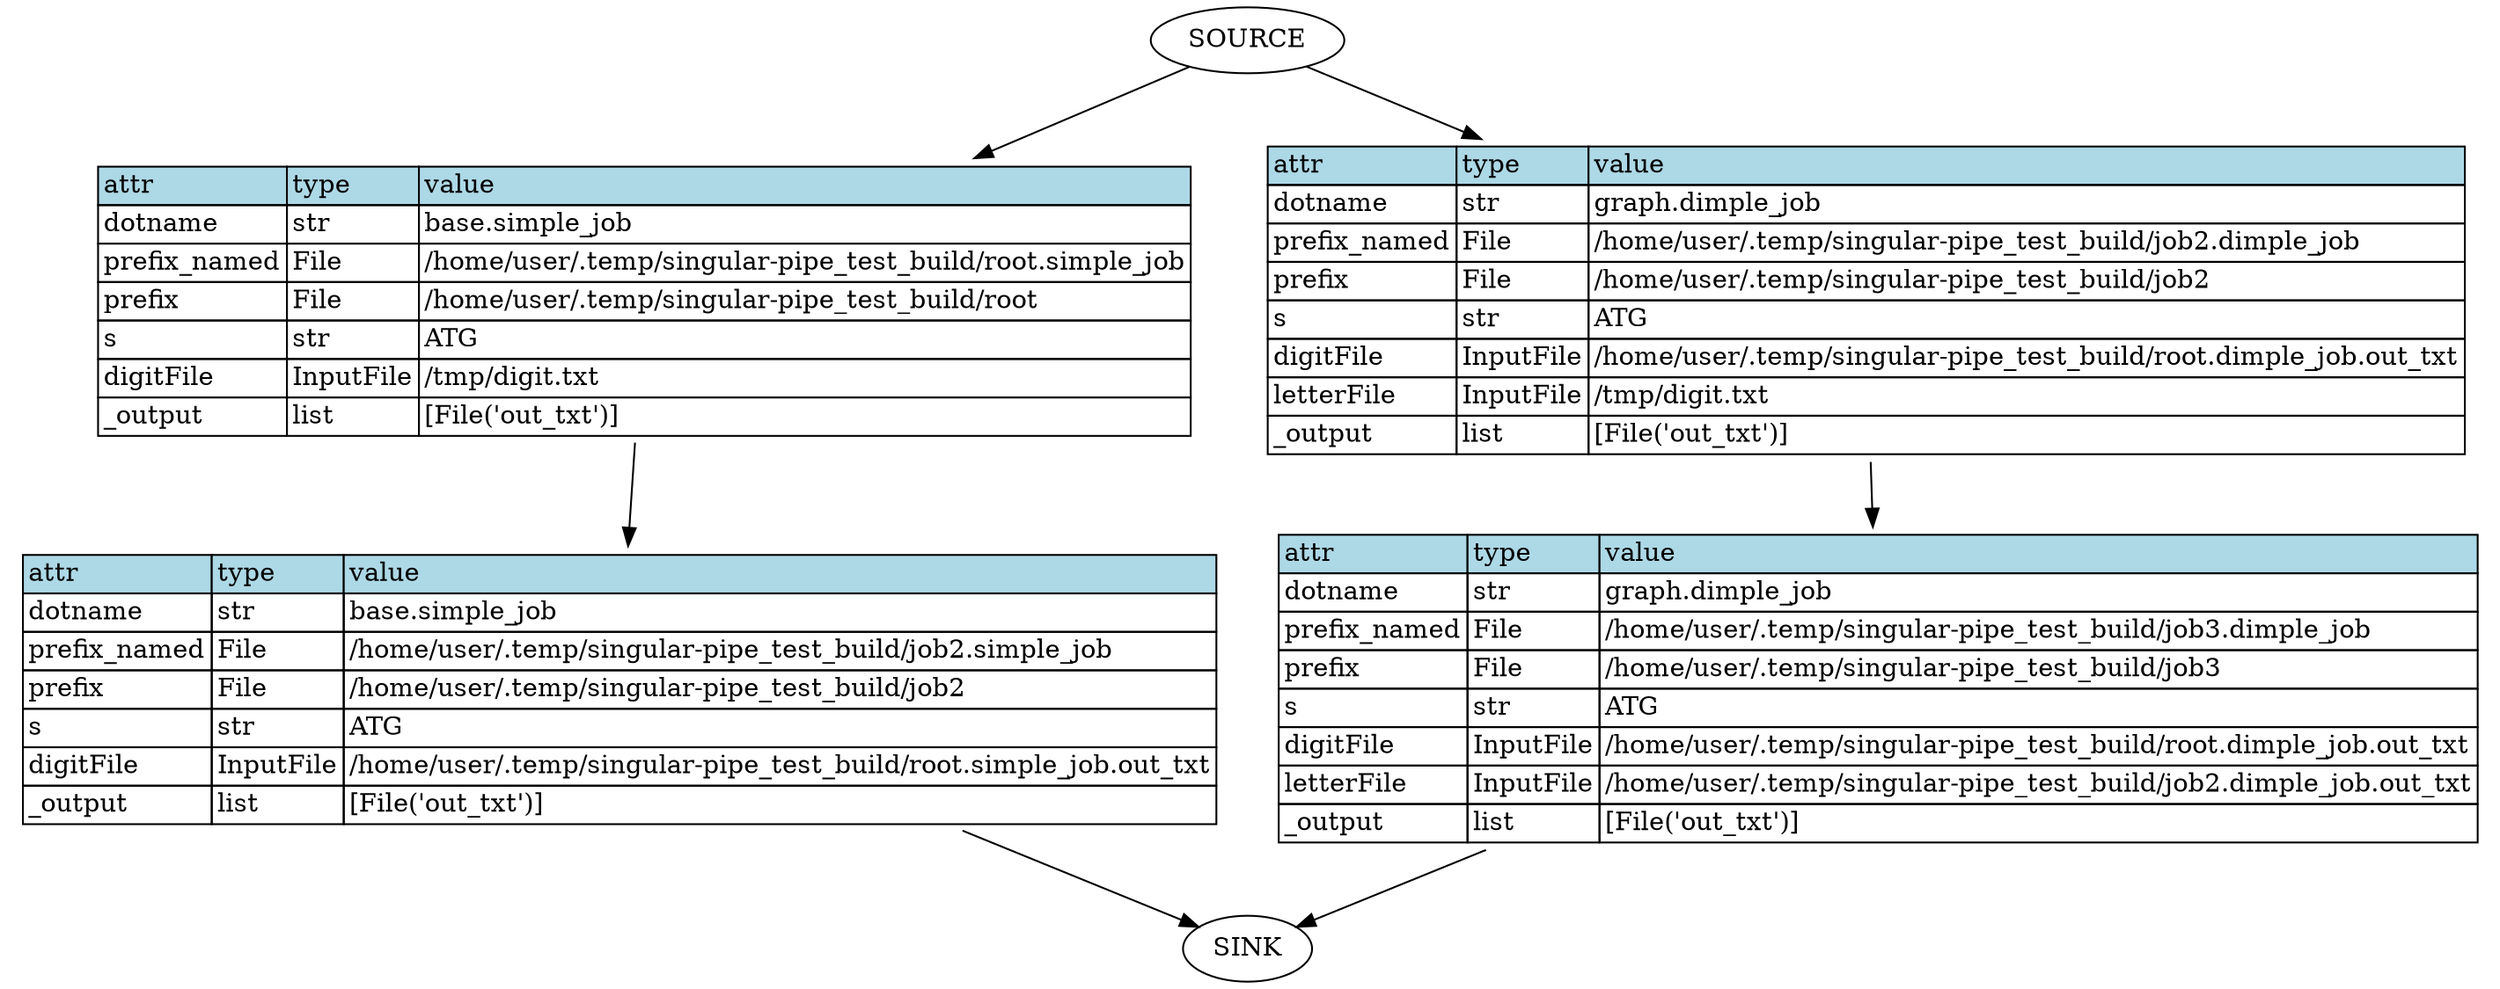 strict digraph G {
	rankdir=TB
	"/home/user/.temp/singular-pipe_test_build/job2.simple_job" -> SINK
	"/home/user/.temp/singular-pipe_test_build/job2.simple_job" [label=<		
	<TABLE BORDER="0" CELLBORDER="1" CELLSPACING="0">
	  <TR>
	    <TD ALIGN="LEFT" BGCOLOR="lightblue">attr</TD>
	    <TD ALIGN="LEFT" BGCOLOR="lightblue">type</TD>
	    <TD ALIGN="LEFT" BGCOLOR="lightblue">value</TD>
	  </TR>

	  
	  	
		  <TR>
		  	<TD ALIGN="LEFT">dotname</TD>
		  	<TD ALIGN="LEFT">str</TD>
		    <TD ALIGN="LEFT">base.simple_job</TD>
		  </TR>
	    
		  <TR>
		  	<TD ALIGN="LEFT">prefix_named</TD>
		  	<TD ALIGN="LEFT">File</TD>
		    <TD ALIGN="LEFT">/home/user/.temp/singular-pipe_test_build/job2.simple_job</TD>
		  </TR>
	    
		  <TR>
		  	<TD ALIGN="LEFT">prefix</TD>
		  	<TD ALIGN="LEFT">File</TD>
		    <TD ALIGN="LEFT">/home/user/.temp/singular-pipe_test_build/job2</TD>
		  </TR>
	    
		  <TR>
		  	<TD ALIGN="LEFT">s</TD>
		  	<TD ALIGN="LEFT">str</TD>
		    <TD ALIGN="LEFT">ATG</TD>
		  </TR>
	    
		  <TR>
		  	<TD ALIGN="LEFT">digitFile</TD>
		  	<TD ALIGN="LEFT">InputFile</TD>
		    <TD ALIGN="LEFT">/home/user/.temp/singular-pipe_test_build/root.simple_job.out_txt</TD>
		  </TR>
	    
		  <TR>
		  	<TD ALIGN="LEFT">_output</TD>
		  	<TD ALIGN="LEFT">list</TD>
		    <TD ALIGN="LEFT">[File('out_txt')]</TD>
		  </TR>
	    
	</TABLE>
	> shape=plaintext]
	"/home/user/.temp/singular-pipe_test_build/root.simple_job" -> "/home/user/.temp/singular-pipe_test_build/job2.simple_job"
	"/home/user/.temp/singular-pipe_test_build/job2.simple_job" [label=<		
	<TABLE BORDER="0" CELLBORDER="1" CELLSPACING="0">
	  <TR>
	    <TD ALIGN="LEFT" BGCOLOR="lightblue">attr</TD>
	    <TD ALIGN="LEFT" BGCOLOR="lightblue">type</TD>
	    <TD ALIGN="LEFT" BGCOLOR="lightblue">value</TD>
	  </TR>

	  
	  	
		  <TR>
		  	<TD ALIGN="LEFT">dotname</TD>
		  	<TD ALIGN="LEFT">str</TD>
		    <TD ALIGN="LEFT">base.simple_job</TD>
		  </TR>
	    
		  <TR>
		  	<TD ALIGN="LEFT">prefix_named</TD>
		  	<TD ALIGN="LEFT">File</TD>
		    <TD ALIGN="LEFT">/home/user/.temp/singular-pipe_test_build/job2.simple_job</TD>
		  </TR>
	    
		  <TR>
		  	<TD ALIGN="LEFT">prefix</TD>
		  	<TD ALIGN="LEFT">File</TD>
		    <TD ALIGN="LEFT">/home/user/.temp/singular-pipe_test_build/job2</TD>
		  </TR>
	    
		  <TR>
		  	<TD ALIGN="LEFT">s</TD>
		  	<TD ALIGN="LEFT">str</TD>
		    <TD ALIGN="LEFT">ATG</TD>
		  </TR>
	    
		  <TR>
		  	<TD ALIGN="LEFT">digitFile</TD>
		  	<TD ALIGN="LEFT">InputFile</TD>
		    <TD ALIGN="LEFT">/home/user/.temp/singular-pipe_test_build/root.simple_job.out_txt</TD>
		  </TR>
	    
		  <TR>
		  	<TD ALIGN="LEFT">_output</TD>
		  	<TD ALIGN="LEFT">list</TD>
		    <TD ALIGN="LEFT">[File('out_txt')]</TD>
		  </TR>
	    
	</TABLE>
	> shape=plaintext]
	"/home/user/.temp/singular-pipe_test_build/root.simple_job" [label=<		
	<TABLE BORDER="0" CELLBORDER="1" CELLSPACING="0">
	  <TR>
	    <TD ALIGN="LEFT" BGCOLOR="lightblue">attr</TD>
	    <TD ALIGN="LEFT" BGCOLOR="lightblue">type</TD>
	    <TD ALIGN="LEFT" BGCOLOR="lightblue">value</TD>
	  </TR>

	  
	  	
		  <TR>
		  	<TD ALIGN="LEFT">dotname</TD>
		  	<TD ALIGN="LEFT">str</TD>
		    <TD ALIGN="LEFT">base.simple_job</TD>
		  </TR>
	    
		  <TR>
		  	<TD ALIGN="LEFT">prefix_named</TD>
		  	<TD ALIGN="LEFT">File</TD>
		    <TD ALIGN="LEFT">/home/user/.temp/singular-pipe_test_build/root.simple_job</TD>
		  </TR>
	    
		  <TR>
		  	<TD ALIGN="LEFT">prefix</TD>
		  	<TD ALIGN="LEFT">File</TD>
		    <TD ALIGN="LEFT">/home/user/.temp/singular-pipe_test_build/root</TD>
		  </TR>
	    
		  <TR>
		  	<TD ALIGN="LEFT">s</TD>
		  	<TD ALIGN="LEFT">str</TD>
		    <TD ALIGN="LEFT">ATG</TD>
		  </TR>
	    
		  <TR>
		  	<TD ALIGN="LEFT">digitFile</TD>
		  	<TD ALIGN="LEFT">InputFile</TD>
		    <TD ALIGN="LEFT">/tmp/digit.txt</TD>
		  </TR>
	    
		  <TR>
		  	<TD ALIGN="LEFT">_output</TD>
		  	<TD ALIGN="LEFT">list</TD>
		    <TD ALIGN="LEFT">[File('out_txt')]</TD>
		  </TR>
	    
	</TABLE>
	> shape=plaintext]
	SOURCE -> "/home/user/.temp/singular-pipe_test_build/root.simple_job"
	"/home/user/.temp/singular-pipe_test_build/job3.dimple_job" -> SINK
	"/home/user/.temp/singular-pipe_test_build/job3.dimple_job" [label=<		
	<TABLE BORDER="0" CELLBORDER="1" CELLSPACING="0">
	  <TR>
	    <TD ALIGN="LEFT" BGCOLOR="lightblue">attr</TD>
	    <TD ALIGN="LEFT" BGCOLOR="lightblue">type</TD>
	    <TD ALIGN="LEFT" BGCOLOR="lightblue">value</TD>
	  </TR>

	  
	  	
		  <TR>
		  	<TD ALIGN="LEFT">dotname</TD>
		  	<TD ALIGN="LEFT">str</TD>
		    <TD ALIGN="LEFT">graph.dimple_job</TD>
		  </TR>
	    
		  <TR>
		  	<TD ALIGN="LEFT">prefix_named</TD>
		  	<TD ALIGN="LEFT">File</TD>
		    <TD ALIGN="LEFT">/home/user/.temp/singular-pipe_test_build/job3.dimple_job</TD>
		  </TR>
	    
		  <TR>
		  	<TD ALIGN="LEFT">prefix</TD>
		  	<TD ALIGN="LEFT">File</TD>
		    <TD ALIGN="LEFT">/home/user/.temp/singular-pipe_test_build/job3</TD>
		  </TR>
	    
		  <TR>
		  	<TD ALIGN="LEFT">s</TD>
		  	<TD ALIGN="LEFT">str</TD>
		    <TD ALIGN="LEFT">ATG</TD>
		  </TR>
	    
		  <TR>
		  	<TD ALIGN="LEFT">digitFile</TD>
		  	<TD ALIGN="LEFT">InputFile</TD>
		    <TD ALIGN="LEFT">/home/user/.temp/singular-pipe_test_build/root.dimple_job.out_txt</TD>
		  </TR>
	    
		  <TR>
		  	<TD ALIGN="LEFT">letterFile</TD>
		  	<TD ALIGN="LEFT">InputFile</TD>
		    <TD ALIGN="LEFT">/home/user/.temp/singular-pipe_test_build/job2.dimple_job.out_txt</TD>
		  </TR>
	    
		  <TR>
		  	<TD ALIGN="LEFT">_output</TD>
		  	<TD ALIGN="LEFT">list</TD>
		    <TD ALIGN="LEFT">[File('out_txt')]</TD>
		  </TR>
	    
	</TABLE>
	> shape=plaintext]
	"/home/user/.temp/singular-pipe_test_build/job2.dimple_job" -> "/home/user/.temp/singular-pipe_test_build/job3.dimple_job"
	"/home/user/.temp/singular-pipe_test_build/job3.dimple_job" [label=<		
	<TABLE BORDER="0" CELLBORDER="1" CELLSPACING="0">
	  <TR>
	    <TD ALIGN="LEFT" BGCOLOR="lightblue">attr</TD>
	    <TD ALIGN="LEFT" BGCOLOR="lightblue">type</TD>
	    <TD ALIGN="LEFT" BGCOLOR="lightblue">value</TD>
	  </TR>

	  
	  	
		  <TR>
		  	<TD ALIGN="LEFT">dotname</TD>
		  	<TD ALIGN="LEFT">str</TD>
		    <TD ALIGN="LEFT">graph.dimple_job</TD>
		  </TR>
	    
		  <TR>
		  	<TD ALIGN="LEFT">prefix_named</TD>
		  	<TD ALIGN="LEFT">File</TD>
		    <TD ALIGN="LEFT">/home/user/.temp/singular-pipe_test_build/job3.dimple_job</TD>
		  </TR>
	    
		  <TR>
		  	<TD ALIGN="LEFT">prefix</TD>
		  	<TD ALIGN="LEFT">File</TD>
		    <TD ALIGN="LEFT">/home/user/.temp/singular-pipe_test_build/job3</TD>
		  </TR>
	    
		  <TR>
		  	<TD ALIGN="LEFT">s</TD>
		  	<TD ALIGN="LEFT">str</TD>
		    <TD ALIGN="LEFT">ATG</TD>
		  </TR>
	    
		  <TR>
		  	<TD ALIGN="LEFT">digitFile</TD>
		  	<TD ALIGN="LEFT">InputFile</TD>
		    <TD ALIGN="LEFT">/home/user/.temp/singular-pipe_test_build/root.dimple_job.out_txt</TD>
		  </TR>
	    
		  <TR>
		  	<TD ALIGN="LEFT">letterFile</TD>
		  	<TD ALIGN="LEFT">InputFile</TD>
		    <TD ALIGN="LEFT">/home/user/.temp/singular-pipe_test_build/job2.dimple_job.out_txt</TD>
		  </TR>
	    
		  <TR>
		  	<TD ALIGN="LEFT">_output</TD>
		  	<TD ALIGN="LEFT">list</TD>
		    <TD ALIGN="LEFT">[File('out_txt')]</TD>
		  </TR>
	    
	</TABLE>
	> shape=plaintext]
	"/home/user/.temp/singular-pipe_test_build/job2.dimple_job" [label=<		
	<TABLE BORDER="0" CELLBORDER="1" CELLSPACING="0">
	  <TR>
	    <TD ALIGN="LEFT" BGCOLOR="lightblue">attr</TD>
	    <TD ALIGN="LEFT" BGCOLOR="lightblue">type</TD>
	    <TD ALIGN="LEFT" BGCOLOR="lightblue">value</TD>
	  </TR>

	  
	  	
		  <TR>
		  	<TD ALIGN="LEFT">dotname</TD>
		  	<TD ALIGN="LEFT">str</TD>
		    <TD ALIGN="LEFT">graph.dimple_job</TD>
		  </TR>
	    
		  <TR>
		  	<TD ALIGN="LEFT">prefix_named</TD>
		  	<TD ALIGN="LEFT">File</TD>
		    <TD ALIGN="LEFT">/home/user/.temp/singular-pipe_test_build/job2.dimple_job</TD>
		  </TR>
	    
		  <TR>
		  	<TD ALIGN="LEFT">prefix</TD>
		  	<TD ALIGN="LEFT">File</TD>
		    <TD ALIGN="LEFT">/home/user/.temp/singular-pipe_test_build/job2</TD>
		  </TR>
	    
		  <TR>
		  	<TD ALIGN="LEFT">s</TD>
		  	<TD ALIGN="LEFT">str</TD>
		    <TD ALIGN="LEFT">ATG</TD>
		  </TR>
	    
		  <TR>
		  	<TD ALIGN="LEFT">digitFile</TD>
		  	<TD ALIGN="LEFT">InputFile</TD>
		    <TD ALIGN="LEFT">/home/user/.temp/singular-pipe_test_build/root.dimple_job.out_txt</TD>
		  </TR>
	    
		  <TR>
		  	<TD ALIGN="LEFT">letterFile</TD>
		  	<TD ALIGN="LEFT">InputFile</TD>
		    <TD ALIGN="LEFT">/tmp/digit.txt</TD>
		  </TR>
	    
		  <TR>
		  	<TD ALIGN="LEFT">_output</TD>
		  	<TD ALIGN="LEFT">list</TD>
		    <TD ALIGN="LEFT">[File('out_txt')]</TD>
		  </TR>
	    
	</TABLE>
	> shape=plaintext]
	SOURCE -> "/home/user/.temp/singular-pipe_test_build/job2.dimple_job"
}
